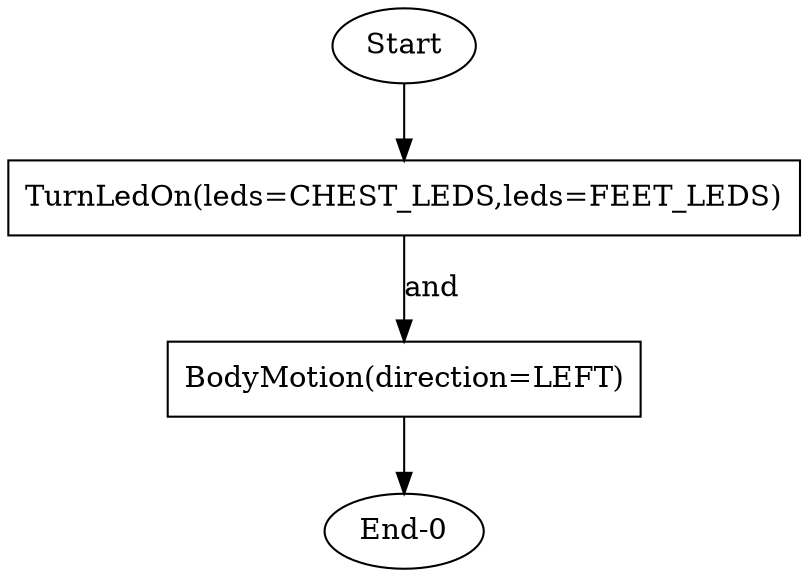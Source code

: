 strict digraph  {
Start [sent_idx=0];
"TurnLedOn(leds=CHEST_LEDS,leds=FEET_LEDS)" [idx=0, idx_main=0, sent_idx=0, shape=box];
"BodyMotion(direction=LEFT)" [idx=1, idx_main=1, sent_idx=0, shape=box];
"End-0" [sent_idx=0];
Start -> "TurnLedOn(leds=CHEST_LEDS,leds=FEET_LEDS)"  [label=""];
"TurnLedOn(leds=CHEST_LEDS,leds=FEET_LEDS)" -> "BodyMotion(direction=LEFT)"  [label="and"];
"BodyMotion(direction=LEFT)" -> "End-0"  [label=""];
}
